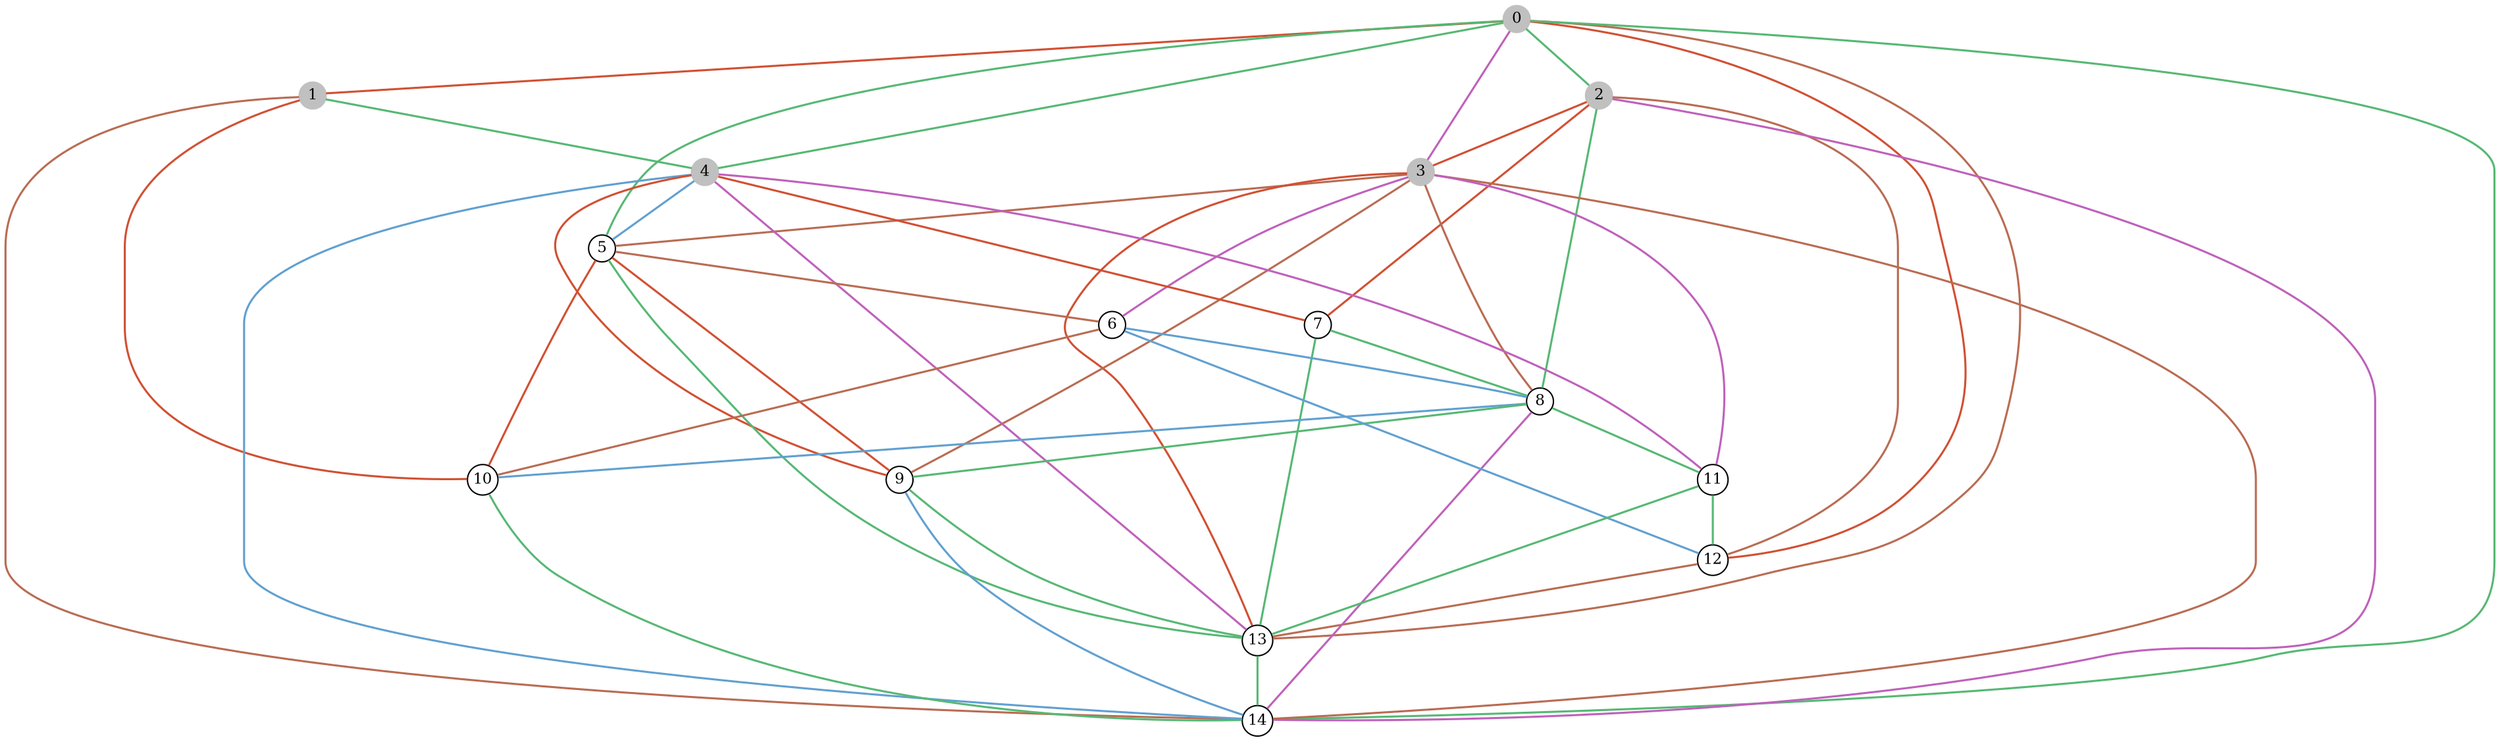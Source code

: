 graph {
node [shape=circle, height=.15, label="", margin=0.02];
splines=true;
                  sep="+25,25";
                  overlap=scalexy;
                  nodesep=0.6;
                  node [fontsize=11];
0 [label="0", style=filled, color=gray]
0 -- 1 [color="#d15033", penwidth=1.5]
0 -- 2 [color="#56b874", penwidth=1.5]
0 -- 3 [color="#bf61bb", penwidth=1.5]
0 -- 4 [color="#56b874", penwidth=1.5]
0 -- 5 [color="#56b874", penwidth=1.5]
0 -- 12 [color="#d15033", penwidth=1.5]
0 -- 13 [color="#b96c53", penwidth=1.5]
0 -- 14 [color="#56b874", penwidth=1.5]
1 [label="1", style=filled, color=gray]
1 -- 4 [color="#56b874", penwidth=1.5]
1 -- 10 [color="#d15033", penwidth=1.5]
1 -- 14 [color="#b96c53", penwidth=1.5]
2 [label="2", style=filled, color=gray]
2 -- 3 [color="#d15033", penwidth=1.5]
2 -- 7 [color="#d15033", penwidth=1.5]
2 -- 8 [color="#56b874", penwidth=1.5]
2 -- 12 [color="#b96c53", penwidth=1.5]
2 -- 14 [color="#bf61bb", penwidth=1.5]
3 [label="3", style=filled, color=gray]
3 -- 5 [color="#b96c53", penwidth=1.5]
3 -- 6 [color="#bf61bb", penwidth=1.5]
3 -- 8 [color="#b96c53", penwidth=1.5]
3 -- 9 [color="#b96c53", penwidth=1.5]
3 -- 11 [color="#bf61bb", penwidth=1.5]
3 -- 13 [color="#d15033", penwidth=1.5]
3 -- 14 [color="#b96c53", penwidth=1.5]
4 [label="4", style=filled, color=gray]
4 -- 5 [color="#61a0d0", penwidth=1.5]
4 -- 7 [color="#d15033", penwidth=1.5]
4 -- 9 [color="#d15033", penwidth=1.5]
4 -- 11 [color="#bf61bb", penwidth=1.5]
4 -- 13 [color="#bf61bb", penwidth=1.5]
4 -- 14 [color="#61a0d0", penwidth=1.5]
5 [label="5"]
5 -- 6 [color="#b96c53", penwidth=1.5]
5 -- 9 [color="#d15033", penwidth=1.5]
5 -- 10 [color="#d15033", penwidth=1.5]
5 -- 13 [color="#56b874", penwidth=1.5]
6 [label="6"]
6 -- 8 [color="#61a0d0", penwidth=1.5]
6 -- 10 [color="#b96c53", penwidth=1.5]
6 -- 12 [color="#61a0d0", penwidth=1.5]
7 [label="7"]
7 -- 8 [color="#56b874", penwidth=1.5]
7 -- 13 [color="#56b874", penwidth=1.5]
8 [label="8"]
8 -- 9 [color="#56b874", penwidth=1.5]
8 -- 10 [color="#61a0d0", penwidth=1.5]
8 -- 11 [color="#56b874", penwidth=1.5]
8 -- 14 [color="#bf61bb", penwidth=1.5]
9 [label="9"]
9 -- 13 [color="#56b874", penwidth=1.5]
9 -- 14 [color="#61a0d0", penwidth=1.5]
10 [label="10"]
10 -- 14 [color="#56b874", penwidth=1.5]
11 [label="11"]
11 -- 12 [color="#56b874", penwidth=1.5]
11 -- 13 [color="#56b874", penwidth=1.5]
12 [label="12"]
12 -- 13 [color="#b96c53", penwidth=1.5]
13 [label="13"]
13 -- 14 [color="#56b874", penwidth=1.5]
14 [label="14"]
}
